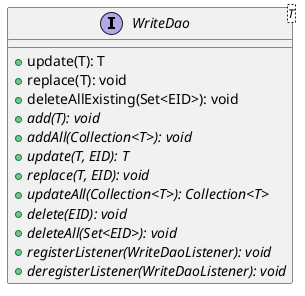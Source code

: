 @startuml

    interface WriteDao<T> [[WriteDao.html]] {
        +update(T): T
        +replace(T): void
        +deleteAllExisting(Set<EID>): void
        {abstract} +add(T): void
        {abstract} +addAll(Collection<T>): void
        {abstract} +update(T, EID): T
        {abstract} +replace(T, EID): void
        {abstract} +updateAll(Collection<T>): Collection<T>
        {abstract} +delete(EID): void
        {abstract} +deleteAll(Set<EID>): void
        {abstract} +registerListener(WriteDaoListener): void
        {abstract} +deregisterListener(WriteDaoListener): void
    }

@enduml
